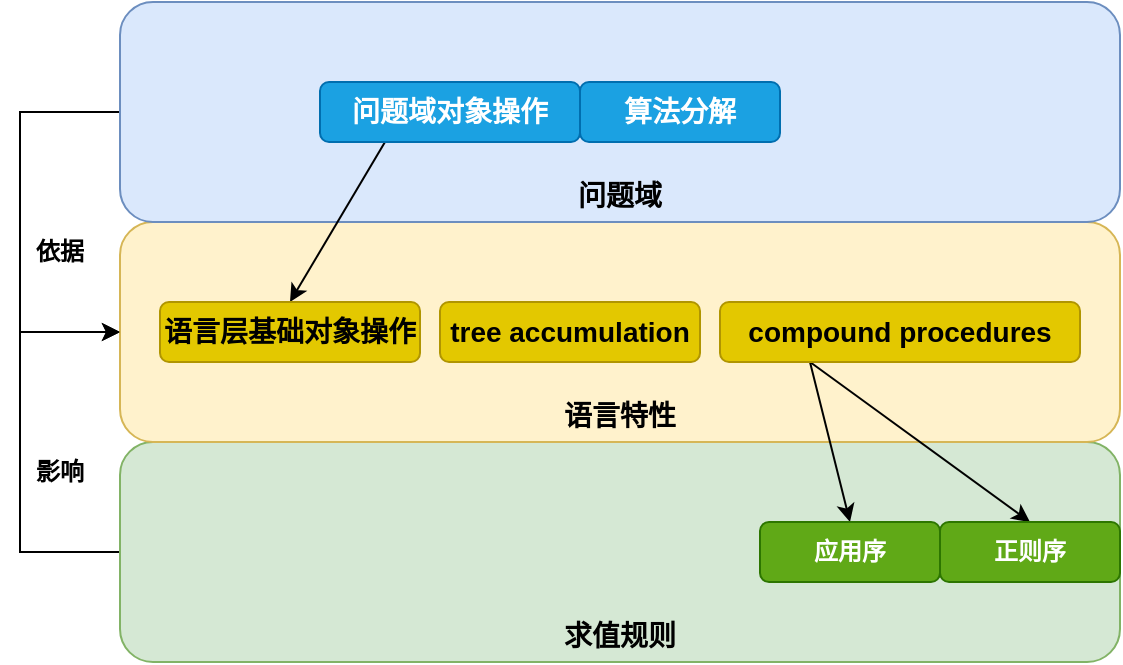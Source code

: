 <mxfile version="17.1.2" type="github">
  <diagram id="Uql1HFpLZe8soR9BEaSL" name="第 1 页">
    <mxGraphModel dx="782" dy="514" grid="1" gridSize="10" guides="1" tooltips="1" connect="1" arrows="1" fold="1" page="1" pageScale="1" pageWidth="827" pageHeight="1169" math="0" shadow="0">
      <root>
        <mxCell id="0" />
        <mxCell id="1" parent="0" />
        <mxCell id="glY1XXH3QtXJXoRMW03F-2" style="edgeStyle=orthogonalEdgeStyle;rounded=0;orthogonalLoop=1;jettySize=auto;html=1;exitX=0;exitY=0.5;exitDx=0;exitDy=0;entryX=0;entryY=0.5;entryDx=0;entryDy=0;" edge="1" parent="1" source="zDV3YEqZpOIht9YREfx8-11" target="zDV3YEqZpOIht9YREfx8-10">
          <mxGeometry relative="1" as="geometry">
            <Array as="points">
              <mxPoint x="150" y="375" />
              <mxPoint x="150" y="265" />
            </Array>
          </mxGeometry>
        </mxCell>
        <mxCell id="zDV3YEqZpOIht9YREfx8-11" value="&lt;b&gt;&lt;br&gt;&lt;br&gt;&lt;br&gt;&lt;br&gt;&lt;br&gt;求值规则&lt;/b&gt;" style="rounded=1;whiteSpace=wrap;html=1;fontSize=14;fillColor=#d5e8d4;strokeColor=#82b366;" parent="1" vertex="1">
          <mxGeometry x="200" y="320" width="500" height="110" as="geometry" />
        </mxCell>
        <mxCell id="zDV3YEqZpOIht9YREfx8-10" value="&lt;br&gt;&lt;br&gt;&lt;br&gt;&lt;br&gt;&lt;br&gt;&lt;b&gt;语言特性&lt;/b&gt;" style="rounded=1;whiteSpace=wrap;html=1;fontSize=14;fillColor=#fff2cc;strokeColor=#d6b656;" parent="1" vertex="1">
          <mxGeometry x="200" y="210" width="500" height="110" as="geometry" />
        </mxCell>
        <mxCell id="glY1XXH3QtXJXoRMW03F-1" style="edgeStyle=orthogonalEdgeStyle;rounded=0;orthogonalLoop=1;jettySize=auto;html=1;exitX=0;exitY=0.5;exitDx=0;exitDy=0;entryX=0;entryY=0.5;entryDx=0;entryDy=0;" edge="1" parent="1" source="zDV3YEqZpOIht9YREfx8-9" target="zDV3YEqZpOIht9YREfx8-10">
          <mxGeometry relative="1" as="geometry">
            <Array as="points">
              <mxPoint x="150" y="155" />
              <mxPoint x="150" y="265" />
            </Array>
          </mxGeometry>
        </mxCell>
        <mxCell id="zDV3YEqZpOIht9YREfx8-9" value="&lt;br&gt;&lt;br&gt;&lt;br&gt;&lt;br&gt;&lt;br&gt;&lt;b&gt;问题域&lt;/b&gt;" style="rounded=1;whiteSpace=wrap;html=1;fontSize=14;fillColor=#dae8fc;strokeColor=#6c8ebf;" parent="1" vertex="1">
          <mxGeometry x="200" y="100" width="500" height="110" as="geometry" />
        </mxCell>
        <mxCell id="zDV3YEqZpOIht9YREfx8-1" value="&lt;b&gt;&lt;font style=&quot;font-size: 14px&quot;&gt;算法分解&lt;/font&gt;&lt;/b&gt;" style="rounded=1;whiteSpace=wrap;html=1;fillColor=#1ba1e2;fontColor=#ffffff;strokeColor=#006EAF;" parent="1" vertex="1">
          <mxGeometry x="430" y="140" width="100" height="30" as="geometry" />
        </mxCell>
        <mxCell id="zDV3YEqZpOIht9YREfx8-12" style="edgeStyle=none;rounded=0;orthogonalLoop=1;jettySize=auto;html=1;exitX=0.25;exitY=1;exitDx=0;exitDy=0;entryX=0.5;entryY=0;entryDx=0;entryDy=0;fontSize=14;" parent="1" source="zDV3YEqZpOIht9YREfx8-2" target="zDV3YEqZpOIht9YREfx8-4" edge="1">
          <mxGeometry relative="1" as="geometry" />
        </mxCell>
        <mxCell id="zDV3YEqZpOIht9YREfx8-2" value="&lt;b&gt;&lt;font style=&quot;font-size: 14px&quot;&gt;问题域对象操作&lt;/font&gt;&lt;/b&gt;" style="rounded=1;whiteSpace=wrap;html=1;fillColor=#1ba1e2;fontColor=#ffffff;strokeColor=#006EAF;" parent="1" vertex="1">
          <mxGeometry x="300" y="140" width="130" height="30" as="geometry" />
        </mxCell>
        <mxCell id="zDV3YEqZpOIht9YREfx8-4" value="&lt;b&gt;&lt;font style=&quot;font-size: 14px&quot;&gt;语言层基础对象操作&lt;/font&gt;&lt;/b&gt;" style="rounded=1;whiteSpace=wrap;html=1;fillColor=#e3c800;fontColor=#000000;strokeColor=#B09500;" parent="1" vertex="1">
          <mxGeometry x="220" y="250" width="130" height="30" as="geometry" />
        </mxCell>
        <mxCell id="zDV3YEqZpOIht9YREfx8-5" value="&lt;b&gt;&lt;font style=&quot;font-size: 14px&quot;&gt;tree accumulation&lt;/font&gt;&lt;/b&gt;" style="rounded=1;whiteSpace=wrap;html=1;fillColor=#e3c800;fontColor=#000000;strokeColor=#B09500;" parent="1" vertex="1">
          <mxGeometry x="360" y="250" width="130" height="30" as="geometry" />
        </mxCell>
        <mxCell id="glY1XXH3QtXJXoRMW03F-6" style="edgeStyle=none;rounded=0;orthogonalLoop=1;jettySize=auto;html=1;exitX=0.25;exitY=1;exitDx=0;exitDy=0;entryX=0.5;entryY=0;entryDx=0;entryDy=0;" edge="1" parent="1" source="zDV3YEqZpOIht9YREfx8-6" target="zDV3YEqZpOIht9YREfx8-7">
          <mxGeometry relative="1" as="geometry" />
        </mxCell>
        <mxCell id="glY1XXH3QtXJXoRMW03F-7" style="edgeStyle=none;rounded=0;orthogonalLoop=1;jettySize=auto;html=1;exitX=0.25;exitY=1;exitDx=0;exitDy=0;entryX=0.5;entryY=0;entryDx=0;entryDy=0;" edge="1" parent="1" source="zDV3YEqZpOIht9YREfx8-6" target="zDV3YEqZpOIht9YREfx8-8">
          <mxGeometry relative="1" as="geometry" />
        </mxCell>
        <mxCell id="zDV3YEqZpOIht9YREfx8-6" value="&lt;span style=&quot;font-size: 14px&quot;&gt;&lt;b&gt;compound procedures&lt;/b&gt;&lt;/span&gt;" style="rounded=1;whiteSpace=wrap;html=1;fillColor=#e3c800;fontColor=#000000;strokeColor=#B09500;" parent="1" vertex="1">
          <mxGeometry x="500" y="250" width="180" height="30" as="geometry" />
        </mxCell>
        <mxCell id="zDV3YEqZpOIht9YREfx8-7" value="&lt;b&gt;应用序&lt;/b&gt;" style="rounded=1;whiteSpace=wrap;html=1;fillColor=#60a917;fontColor=#ffffff;strokeColor=#2D7600;" parent="1" vertex="1">
          <mxGeometry x="520" y="360" width="90" height="30" as="geometry" />
        </mxCell>
        <mxCell id="zDV3YEqZpOIht9YREfx8-8" value="&lt;b&gt;正则序&lt;/b&gt;" style="rounded=1;whiteSpace=wrap;html=1;fillColor=#60a917;fontColor=#ffffff;strokeColor=#2D7600;" parent="1" vertex="1">
          <mxGeometry x="610" y="360" width="90" height="30" as="geometry" />
        </mxCell>
        <mxCell id="zDV3YEqZpOIht9YREfx8-14" style="edgeStyle=none;rounded=0;orthogonalLoop=1;jettySize=auto;html=1;exitX=0.75;exitY=0;exitDx=0;exitDy=0;fontSize=14;" parent="1" source="zDV3YEqZpOIht9YREfx8-10" target="zDV3YEqZpOIht9YREfx8-10" edge="1">
          <mxGeometry relative="1" as="geometry" />
        </mxCell>
        <mxCell id="glY1XXH3QtXJXoRMW03F-3" value="&lt;b&gt;影响&lt;/b&gt;" style="text;html=1;strokeColor=none;fillColor=none;align=center;verticalAlign=middle;whiteSpace=wrap;rounded=0;" vertex="1" parent="1">
          <mxGeometry x="140" y="320" width="60" height="30" as="geometry" />
        </mxCell>
        <mxCell id="glY1XXH3QtXJXoRMW03F-4" value="&lt;b&gt;依据&lt;/b&gt;" style="text;html=1;strokeColor=none;fillColor=none;align=center;verticalAlign=middle;whiteSpace=wrap;rounded=0;" vertex="1" parent="1">
          <mxGeometry x="140" y="210" width="60" height="30" as="geometry" />
        </mxCell>
      </root>
    </mxGraphModel>
  </diagram>
</mxfile>
